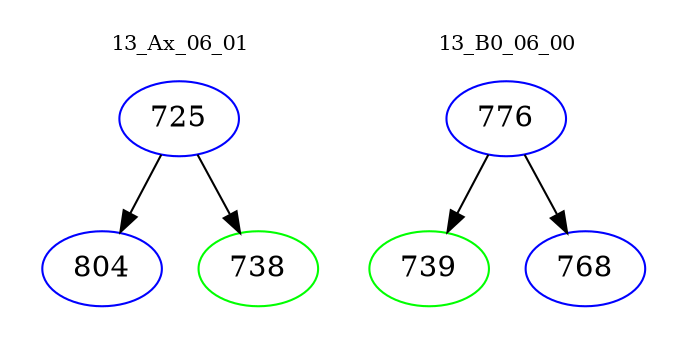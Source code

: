 digraph{
subgraph cluster_0 {
color = white
label = "13_Ax_06_01";
fontsize=10;
T0_725 [label="725", color="blue"]
T0_725 -> T0_804 [color="black"]
T0_804 [label="804", color="blue"]
T0_725 -> T0_738 [color="black"]
T0_738 [label="738", color="green"]
}
subgraph cluster_1 {
color = white
label = "13_B0_06_00";
fontsize=10;
T1_776 [label="776", color="blue"]
T1_776 -> T1_739 [color="black"]
T1_739 [label="739", color="green"]
T1_776 -> T1_768 [color="black"]
T1_768 [label="768", color="blue"]
}
}
